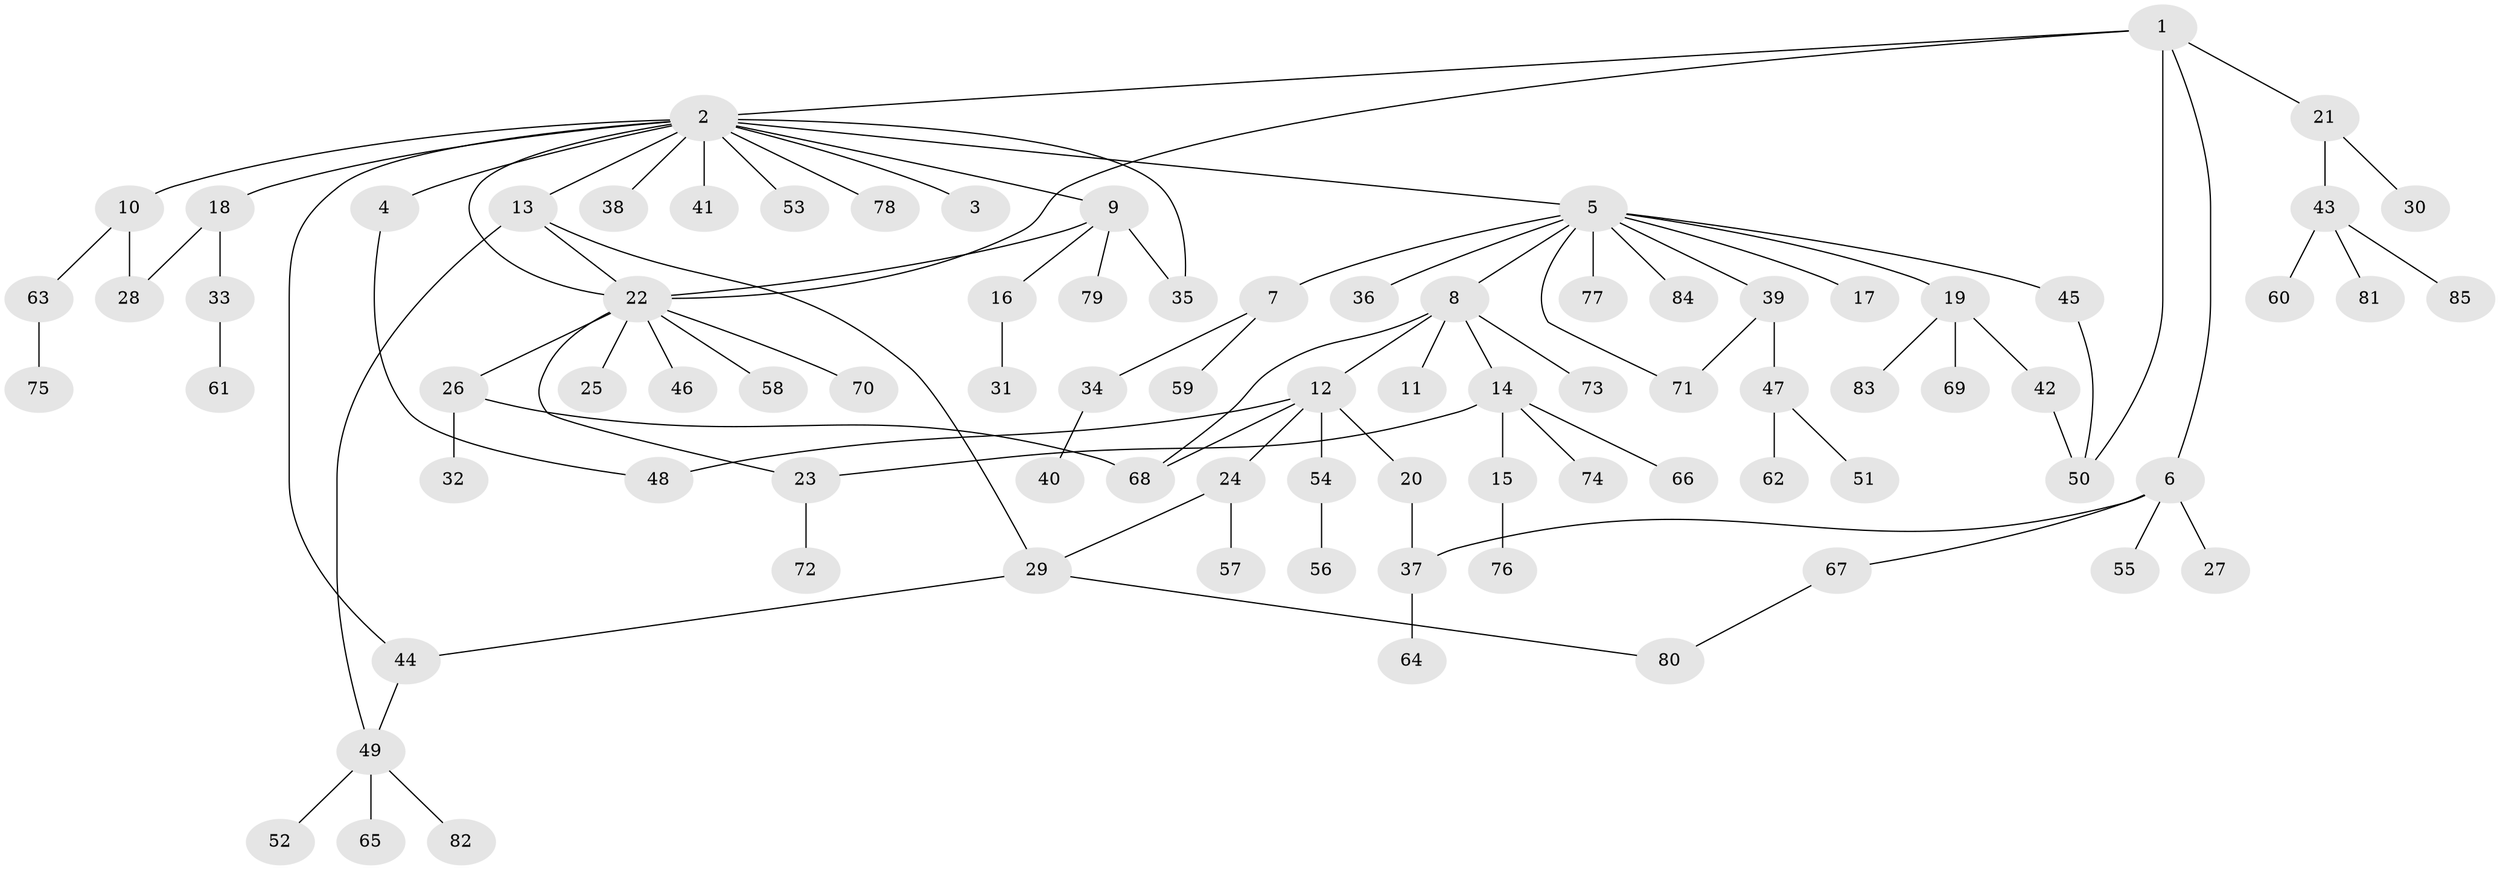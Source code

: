 // Generated by graph-tools (version 1.1) at 2025/14/03/09/25 04:14:23]
// undirected, 85 vertices, 101 edges
graph export_dot {
graph [start="1"]
  node [color=gray90,style=filled];
  1;
  2;
  3;
  4;
  5;
  6;
  7;
  8;
  9;
  10;
  11;
  12;
  13;
  14;
  15;
  16;
  17;
  18;
  19;
  20;
  21;
  22;
  23;
  24;
  25;
  26;
  27;
  28;
  29;
  30;
  31;
  32;
  33;
  34;
  35;
  36;
  37;
  38;
  39;
  40;
  41;
  42;
  43;
  44;
  45;
  46;
  47;
  48;
  49;
  50;
  51;
  52;
  53;
  54;
  55;
  56;
  57;
  58;
  59;
  60;
  61;
  62;
  63;
  64;
  65;
  66;
  67;
  68;
  69;
  70;
  71;
  72;
  73;
  74;
  75;
  76;
  77;
  78;
  79;
  80;
  81;
  82;
  83;
  84;
  85;
  1 -- 2;
  1 -- 6;
  1 -- 21;
  1 -- 22;
  1 -- 50;
  2 -- 3;
  2 -- 4;
  2 -- 5;
  2 -- 9;
  2 -- 10;
  2 -- 13;
  2 -- 18;
  2 -- 22;
  2 -- 35;
  2 -- 38;
  2 -- 41;
  2 -- 44;
  2 -- 53;
  2 -- 78;
  4 -- 48;
  5 -- 7;
  5 -- 8;
  5 -- 17;
  5 -- 19;
  5 -- 36;
  5 -- 39;
  5 -- 45;
  5 -- 71;
  5 -- 77;
  5 -- 84;
  6 -- 27;
  6 -- 37;
  6 -- 55;
  6 -- 67;
  7 -- 34;
  7 -- 59;
  8 -- 11;
  8 -- 12;
  8 -- 14;
  8 -- 68;
  8 -- 73;
  9 -- 16;
  9 -- 22;
  9 -- 35;
  9 -- 79;
  10 -- 28;
  10 -- 63;
  12 -- 20;
  12 -- 24;
  12 -- 48;
  12 -- 54;
  12 -- 68;
  13 -- 22;
  13 -- 29;
  13 -- 49;
  14 -- 15;
  14 -- 23;
  14 -- 66;
  14 -- 74;
  15 -- 76;
  16 -- 31;
  18 -- 28;
  18 -- 33;
  19 -- 42;
  19 -- 69;
  19 -- 83;
  20 -- 37;
  21 -- 30;
  21 -- 43;
  22 -- 23;
  22 -- 25;
  22 -- 26;
  22 -- 46;
  22 -- 58;
  22 -- 70;
  23 -- 72;
  24 -- 29;
  24 -- 57;
  26 -- 32;
  26 -- 68;
  29 -- 44;
  29 -- 80;
  33 -- 61;
  34 -- 40;
  37 -- 64;
  39 -- 47;
  39 -- 71;
  42 -- 50;
  43 -- 60;
  43 -- 81;
  43 -- 85;
  44 -- 49;
  45 -- 50;
  47 -- 51;
  47 -- 62;
  49 -- 52;
  49 -- 65;
  49 -- 82;
  54 -- 56;
  63 -- 75;
  67 -- 80;
}
